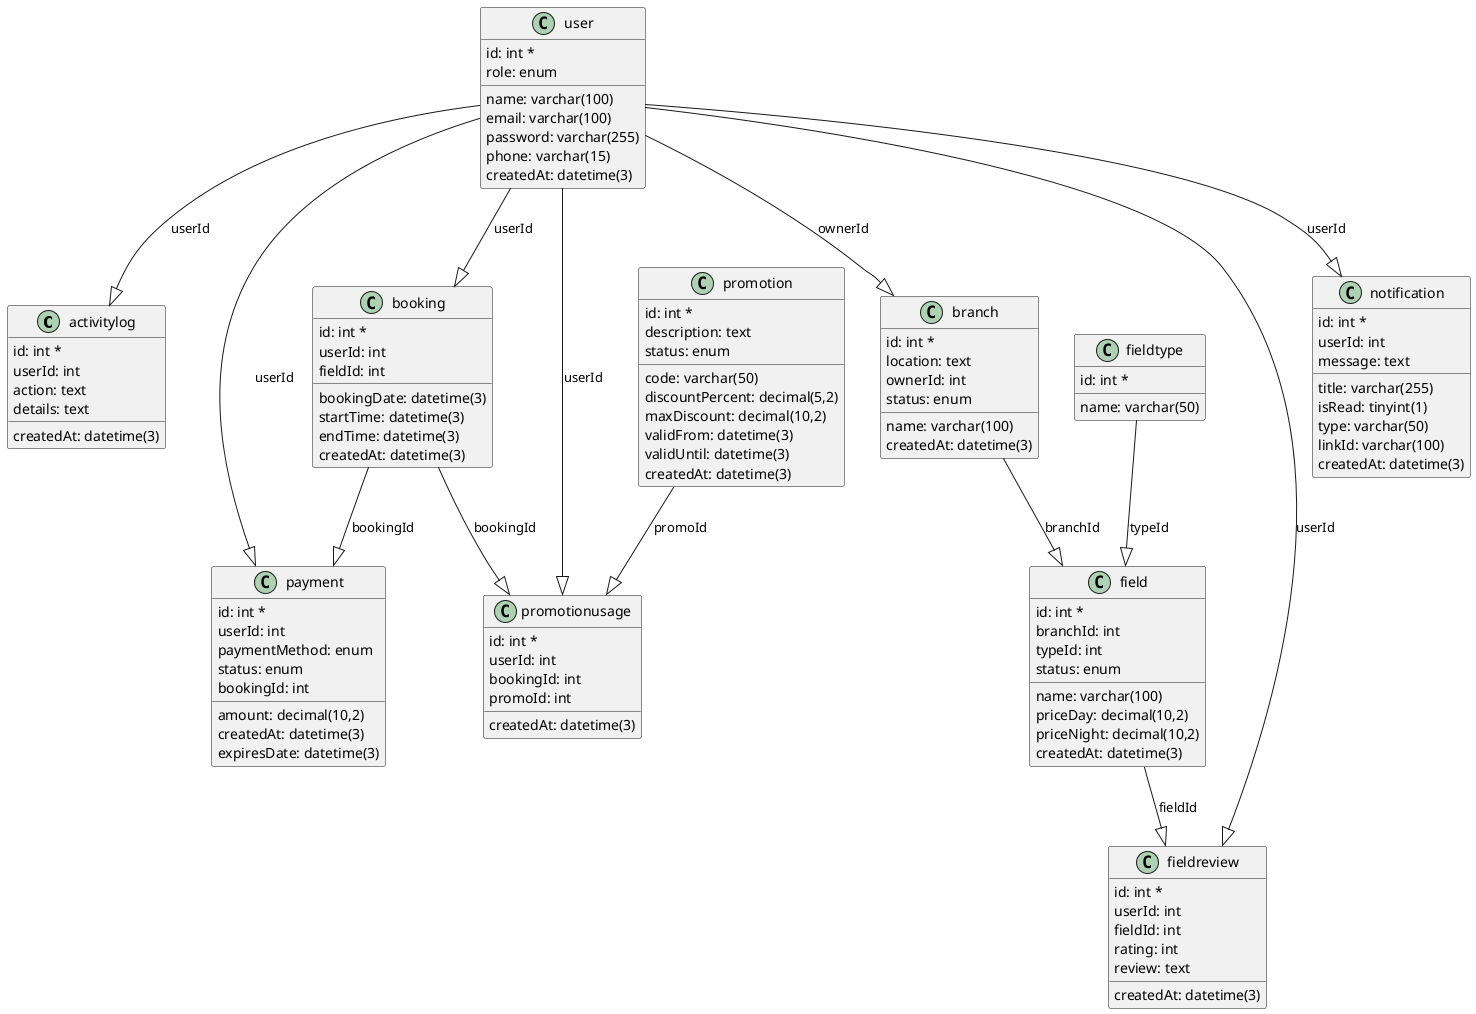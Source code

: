 @startuml

class activitylog {
  id: int *
  userId: int
  action: text
  createdAt: datetime(3)
  details: text
}

class booking {
  id: int *
  userId: int
  fieldId: int
  bookingDate: datetime(3)
  startTime: datetime(3)
  endTime: datetime(3)
  createdAt: datetime(3)
}

class branch {
  id: int *
  name: varchar(100)
  location: text
  ownerId: int
  status: enum
  createdAt: datetime(3)
}

class field {
  id: int *
  branchId: int
  typeId: int
  name: varchar(100)
  priceDay: decimal(10,2)
  priceNight: decimal(10,2)
  status: enum
  createdAt: datetime(3)
}

class fieldreview {
  id: int *
  userId: int
  fieldId: int
  rating: int
  review: text
  createdAt: datetime(3)
}

class fieldtype {
  id: int *
  name: varchar(50)
}

class notification {
  id: int *
  userId: int
  title: varchar(255)
  message: text
  isRead: tinyint(1)
  type: varchar(50)
  linkId: varchar(100)
  createdAt: datetime(3)
}

class payment {
  id: int *
  userId: int
  amount: decimal(10,2)
  paymentMethod: enum
  status: enum
  createdAt: datetime(3)
  bookingId: int
  expiresDate: datetime(3)
}

class promotion {
  id: int *
  code: varchar(50)
  description: text
  discountPercent: decimal(5,2)
  maxDiscount: decimal(10,2)
  validFrom: datetime(3)
  validUntil: datetime(3)
  status: enum
  createdAt: datetime(3)
}

class promotionusage {
  id: int *
  userId: int
  bookingId: int
  promoId: int
  createdAt: datetime(3)
}

class user {
  id: int *
  name: varchar(100)
  email: varchar(100)
  password: varchar(255)
  phone: varchar(15)
  role: enum
  createdAt: datetime(3)
}

user --|> activitylog : userId
user --|> booking : userId
user --|> branch : ownerId
branch --|> field : branchId
fieldtype --|> field : typeId
user --|> fieldreview : userId
field --|> fieldreview : fieldId
user --|> notification : userId
user --|> payment : userId
booking --|> payment : bookingId
user --|> promotionusage : userId
booking --|> promotionusage : bookingId
promotion --|> promotionusage : promoId

@enduml
